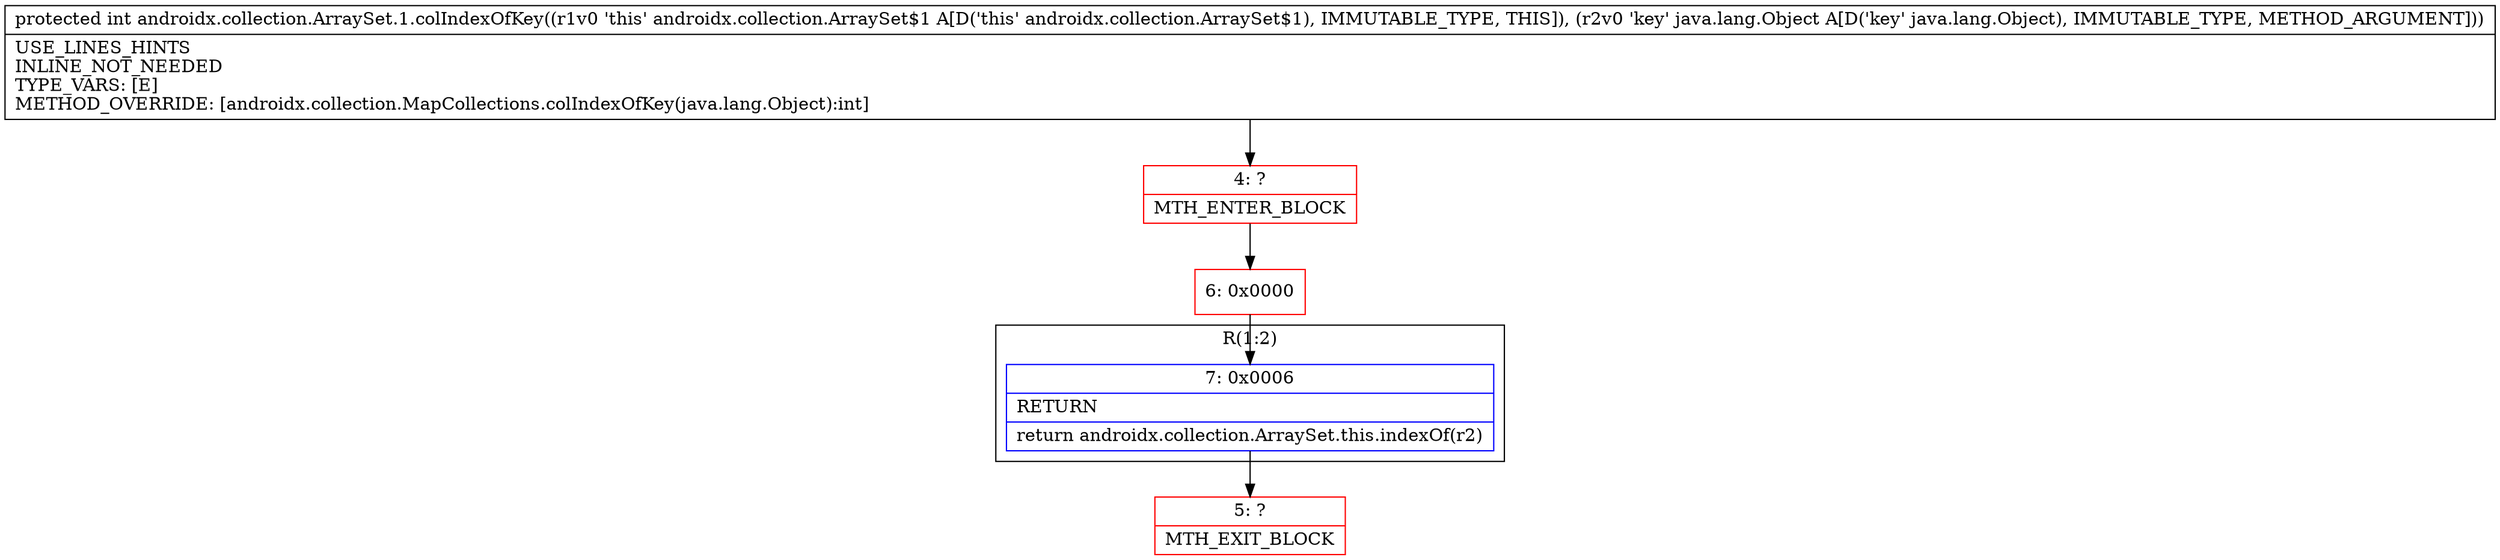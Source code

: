 digraph "CFG forandroidx.collection.ArraySet.1.colIndexOfKey(Ljava\/lang\/Object;)I" {
subgraph cluster_Region_600519566 {
label = "R(1:2)";
node [shape=record,color=blue];
Node_7 [shape=record,label="{7\:\ 0x0006|RETURN\l|return androidx.collection.ArraySet.this.indexOf(r2)\l}"];
}
Node_4 [shape=record,color=red,label="{4\:\ ?|MTH_ENTER_BLOCK\l}"];
Node_6 [shape=record,color=red,label="{6\:\ 0x0000}"];
Node_5 [shape=record,color=red,label="{5\:\ ?|MTH_EXIT_BLOCK\l}"];
MethodNode[shape=record,label="{protected int androidx.collection.ArraySet.1.colIndexOfKey((r1v0 'this' androidx.collection.ArraySet$1 A[D('this' androidx.collection.ArraySet$1), IMMUTABLE_TYPE, THIS]), (r2v0 'key' java.lang.Object A[D('key' java.lang.Object), IMMUTABLE_TYPE, METHOD_ARGUMENT]))  | USE_LINES_HINTS\lINLINE_NOT_NEEDED\lTYPE_VARS: [E]\lMETHOD_OVERRIDE: [androidx.collection.MapCollections.colIndexOfKey(java.lang.Object):int]\l}"];
MethodNode -> Node_4;Node_7 -> Node_5;
Node_4 -> Node_6;
Node_6 -> Node_7;
}

